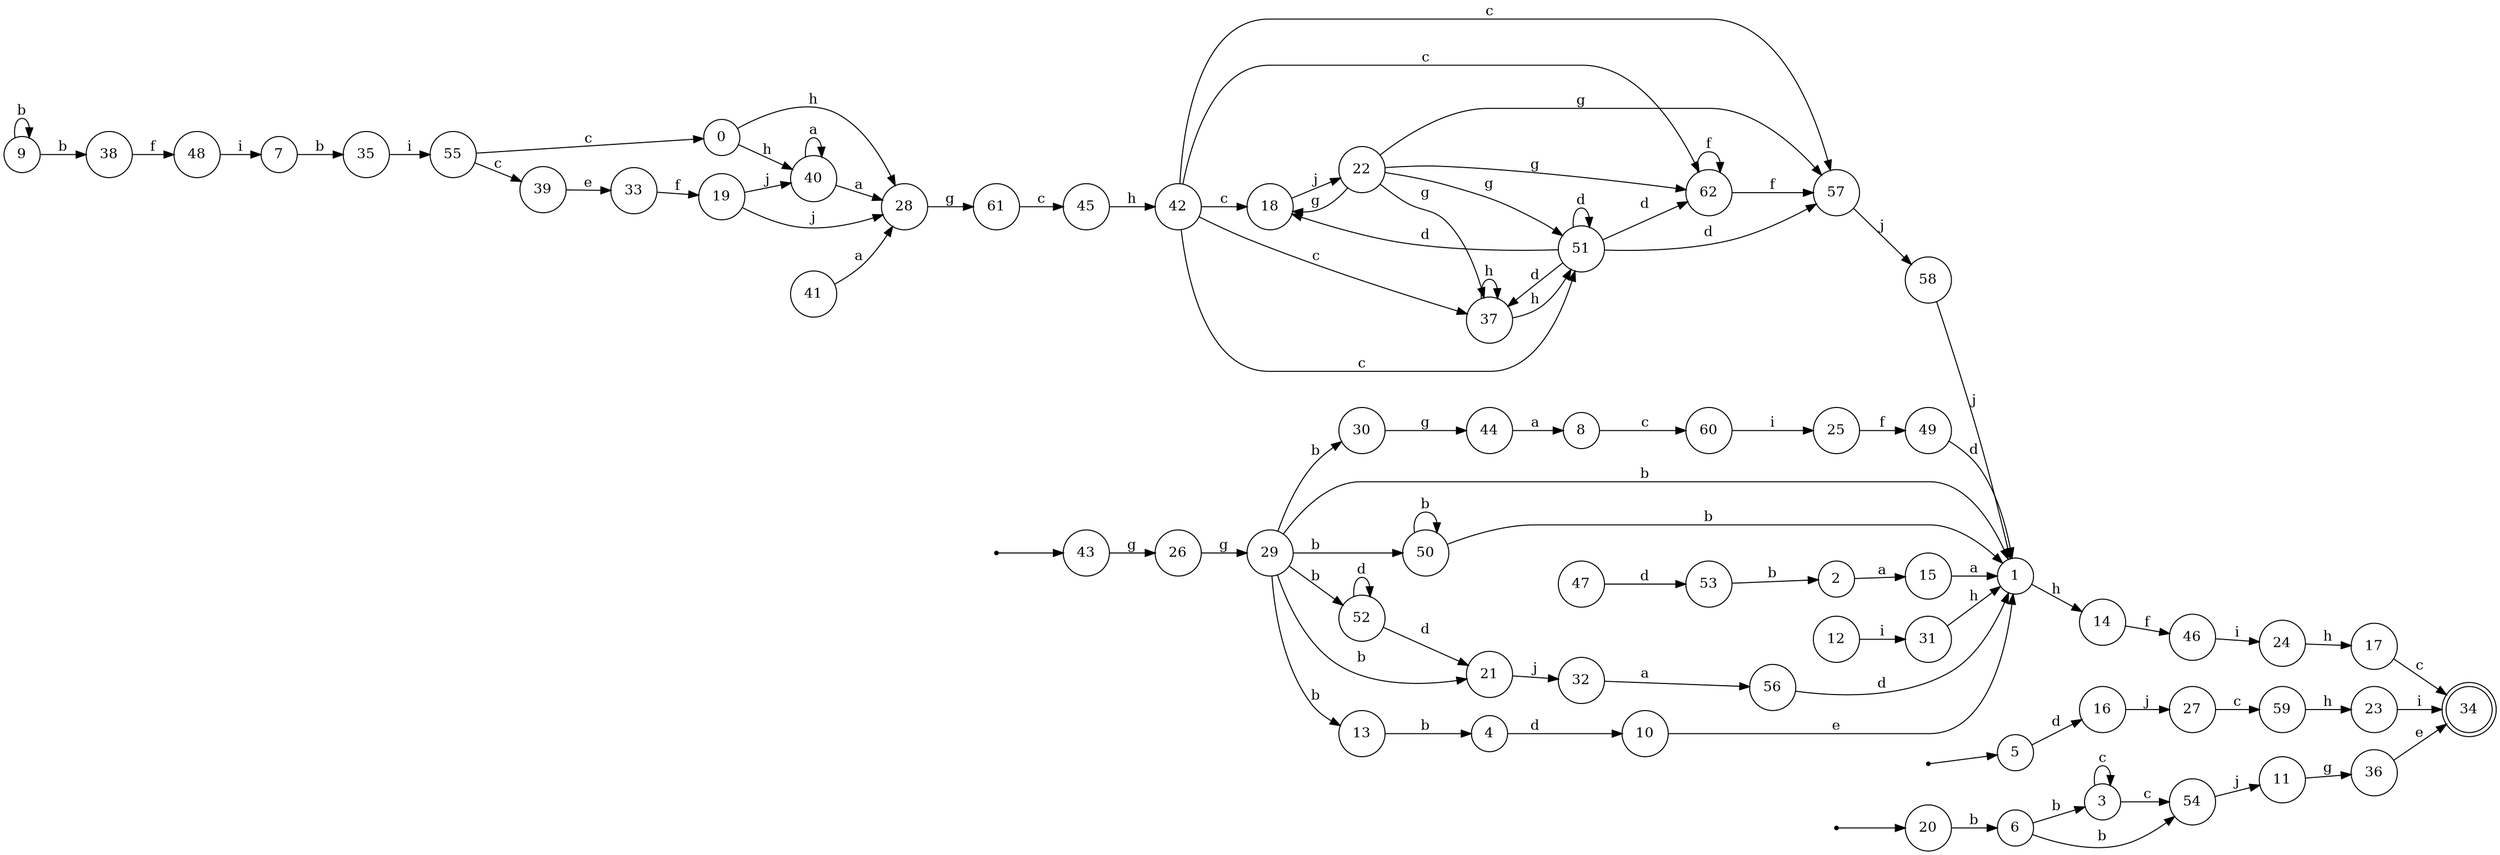 digraph {
	rankdir = LR;
	size = "30,20";
	node [shape = point]; "dummy0"
	node [shape = circle]; "43"
	"dummy0" -> "43";
	node [shape = point]; "dummy1"
	node [shape = circle]; "5"
	"dummy1" -> "5";
	node [shape = point]; "dummy2"
	node [shape = circle]; "20"
	"dummy2" -> "20";
	node [shape = circle]; "12";
	node [shape = circle]; "60";
	node [shape = circle]; "42";
	node [shape = circle]; "24";
	node [shape = circle]; "18";
	node [shape = circle]; "7";
	node [shape = circle]; "23";
	node [shape = circle]; "61";
	node [shape = circle]; "1";
	node [shape = circle]; "58";
	node [shape = circle]; "50";
	node [shape = circle]; "15";
	node [shape = circle]; "25";
	node [shape = circle]; "29";
	node [shape = circle]; "27";
	node [shape = circle]; "47";
	node [shape = circle]; "55";
	node [shape = circle]; "9";
	node [shape = circle]; "44";
	node [shape = circle]; "49";
	node [shape = circle]; "53";
	node [shape = circle]; "0";
	node [shape = circle]; "39";
	node [shape = circle]; "10";
	node [shape = circle]; "4";
	node [shape = circle]; "21";
	node [shape = circle]; "38";
	node [shape = circle]; "52";
	node [shape = circle]; "45";
	node [shape = circle]; "48";
	node [shape = circle]; "13";
	node [shape = circle]; "2";
	node [shape = circle]; "17";
	node [shape = circle]; "16";
	node [shape = circle]; "37";
	node [shape = circle]; "51";
	node [shape = circle]; "3";
	node [shape = circle]; "57";
	node [shape = circle]; "30";
	node [shape = circle]; "8";
	node [shape = circle]; "14";
	node [shape = circle]; "22";
	node [shape = circle]; "32";
	node [shape = doublecircle]; "34";
	node [shape = circle]; "36";
	node [shape = circle]; "56";
	node [shape = circle]; "59";
	node [shape = circle]; "6";
	node [shape = circle]; "62";
	node [shape = circle]; "26";
	node [shape = circle]; "35";
	node [shape = circle]; "28";
	node [shape = circle]; "31";
	node [shape = circle]; "19";
	node [shape = circle]; "11";
	node [shape = circle]; "40";
	node [shape = circle]; "33";
	node [shape = circle]; "46";
	node [shape = circle]; "54";
	node [shape = circle]; "41";
	"38" -> "48" [label = "f"];
	"60" -> "25" [label = "i"];
	"61" -> "45" [label = "c"];
	"15" -> "1" [label = "a"];
	"21" -> "32" [label = "j"];
	"41" -> "28" [label = "a"];
	"44" -> "8" [label = "a"];
	"39" -> "33" [label = "e"];
	"52" -> "52" [label = "d"];
	"52" -> "21" [label = "d"];
	"26" -> "29" [label = "g"];
	"57" -> "58" [label = "j"];
	"27" -> "59" [label = "c"];
	"20" -> "6" [label = "b"];
	"17" -> "34" [label = "c"];
	"40" -> "40" [label = "a"];
	"40" -> "28" [label = "a"];
	"2" -> "15" [label = "a"];
	"12" -> "31" [label = "i"];
	"29" -> "30" [label = "b"];
	"29" -> "13" [label = "b"];
	"29" -> "50" [label = "b"];
	"29" -> "1" [label = "b"];
	"29" -> "21" [label = "b"];
	"29" -> "52" [label = "b"];
	"37" -> "51" [label = "h"];
	"37" -> "37" [label = "h"];
	"35" -> "55" [label = "i"];
	"46" -> "24" [label = "i"];
	"42" -> "18" [label = "c"];
	"42" -> "62" [label = "c"];
	"42" -> "57" [label = "c"];
	"42" -> "37" [label = "c"];
	"42" -> "51" [label = "c"];
	"9" -> "9" [label = "b"];
	"9" -> "38" [label = "b"];
	"53" -> "2" [label = "b"];
	"7" -> "35" [label = "b"];
	"45" -> "42" [label = "h"];
	"8" -> "60" [label = "c"];
	"36" -> "34" [label = "e"];
	"23" -> "34" [label = "i"];
	"18" -> "22" [label = "j"];
	"33" -> "19" [label = "f"];
	"10" -> "1" [label = "e"];
	"47" -> "53" [label = "d"];
	"48" -> "7" [label = "i"];
	"51" -> "18" [label = "d"];
	"51" -> "37" [label = "d"];
	"51" -> "57" [label = "d"];
	"51" -> "51" [label = "d"];
	"51" -> "62" [label = "d"];
	"59" -> "23" [label = "h"];
	"0" -> "28" [label = "h"];
	"0" -> "40" [label = "h"];
	"4" -> "10" [label = "d"];
	"25" -> "49" [label = "f"];
	"14" -> "46" [label = "f"];
	"11" -> "36" [label = "g"];
	"54" -> "11" [label = "j"];
	"58" -> "1" [label = "j"];
	"5" -> "16" [label = "d"];
	"30" -> "44" [label = "g"];
	"49" -> "1" [label = "d"];
	"22" -> "18" [label = "g"];
	"22" -> "57" [label = "g"];
	"22" -> "62" [label = "g"];
	"22" -> "37" [label = "g"];
	"22" -> "51" [label = "g"];
	"16" -> "27" [label = "j"];
	"43" -> "26" [label = "g"];
	"32" -> "56" [label = "a"];
	"28" -> "61" [label = "g"];
	"24" -> "17" [label = "h"];
	"55" -> "0" [label = "c"];
	"55" -> "39" [label = "c"];
	"62" -> "62" [label = "f"];
	"62" -> "57" [label = "f"];
	"13" -> "4" [label = "b"];
	"3" -> "3" [label = "c"];
	"3" -> "54" [label = "c"];
	"31" -> "1" [label = "h"];
	"19" -> "40" [label = "j"];
	"19" -> "28" [label = "j"];
	"56" -> "1" [label = "d"];
	"1" -> "14" [label = "h"];
	"50" -> "50" [label = "b"];
	"50" -> "1" [label = "b"];
	"6" -> "3" [label = "b"];
	"6" -> "54" [label = "b"];
}